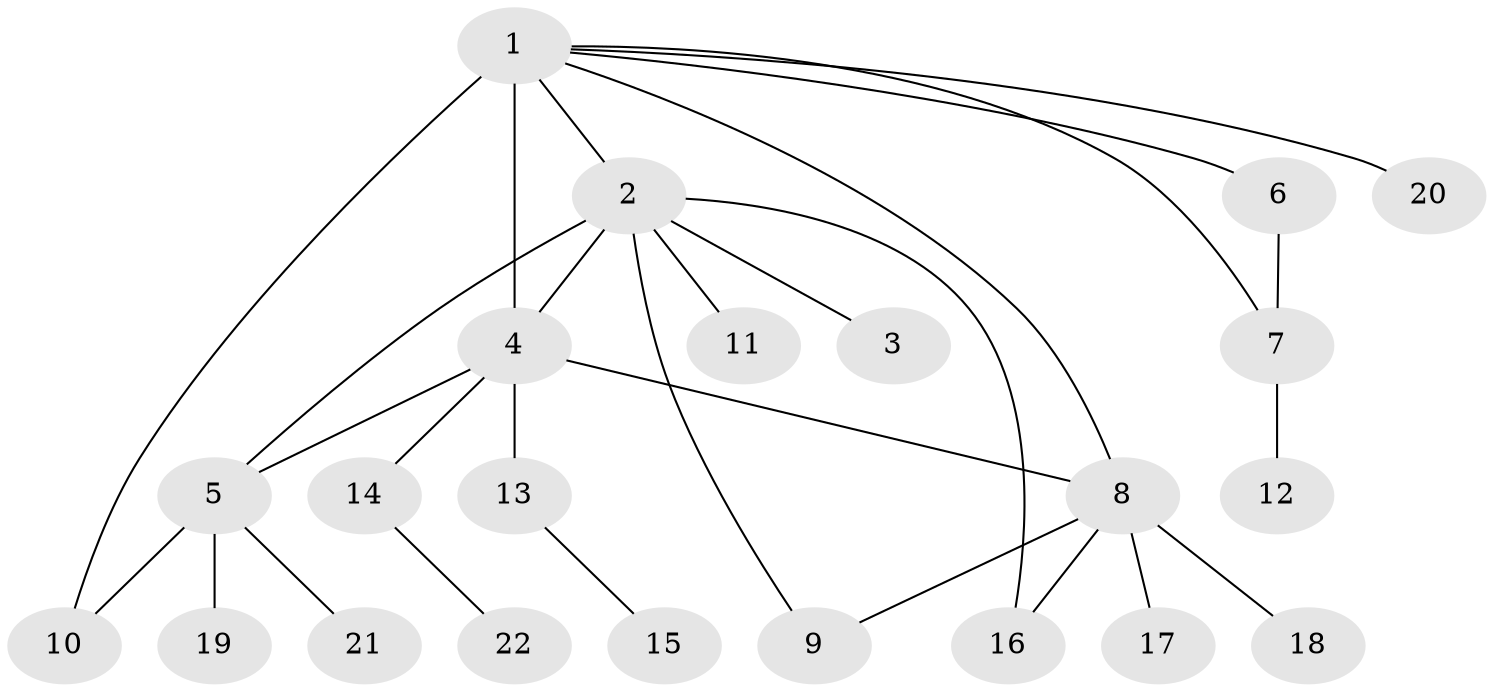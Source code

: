 // original degree distribution, {5: 0.05555555555555555, 10: 0.013888888888888888, 8: 0.027777777777777776, 9: 0.027777777777777776, 4: 0.08333333333333333, 7: 0.027777777777777776, 3: 0.027777777777777776, 1: 0.5277777777777778, 2: 0.20833333333333334}
// Generated by graph-tools (version 1.1) at 2025/52/03/04/25 22:52:21]
// undirected, 22 vertices, 28 edges
graph export_dot {
  node [color=gray90,style=filled];
  1;
  2;
  3;
  4;
  5;
  6;
  7;
  8;
  9;
  10;
  11;
  12;
  13;
  14;
  15;
  16;
  17;
  18;
  19;
  20;
  21;
  22;
  1 -- 2 [weight=2.0];
  1 -- 4 [weight=6.0];
  1 -- 6 [weight=1.0];
  1 -- 7 [weight=1.0];
  1 -- 8 [weight=1.0];
  1 -- 10 [weight=4.0];
  1 -- 20 [weight=1.0];
  2 -- 3 [weight=2.0];
  2 -- 4 [weight=1.0];
  2 -- 5 [weight=1.0];
  2 -- 9 [weight=3.0];
  2 -- 11 [weight=1.0];
  2 -- 16 [weight=3.0];
  4 -- 5 [weight=2.0];
  4 -- 8 [weight=1.0];
  4 -- 13 [weight=2.0];
  4 -- 14 [weight=2.0];
  5 -- 10 [weight=1.0];
  5 -- 19 [weight=1.0];
  5 -- 21 [weight=1.0];
  6 -- 7 [weight=1.0];
  7 -- 12 [weight=1.0];
  8 -- 9 [weight=1.0];
  8 -- 16 [weight=1.0];
  8 -- 17 [weight=1.0];
  8 -- 18 [weight=1.0];
  13 -- 15 [weight=1.0];
  14 -- 22 [weight=1.0];
}
